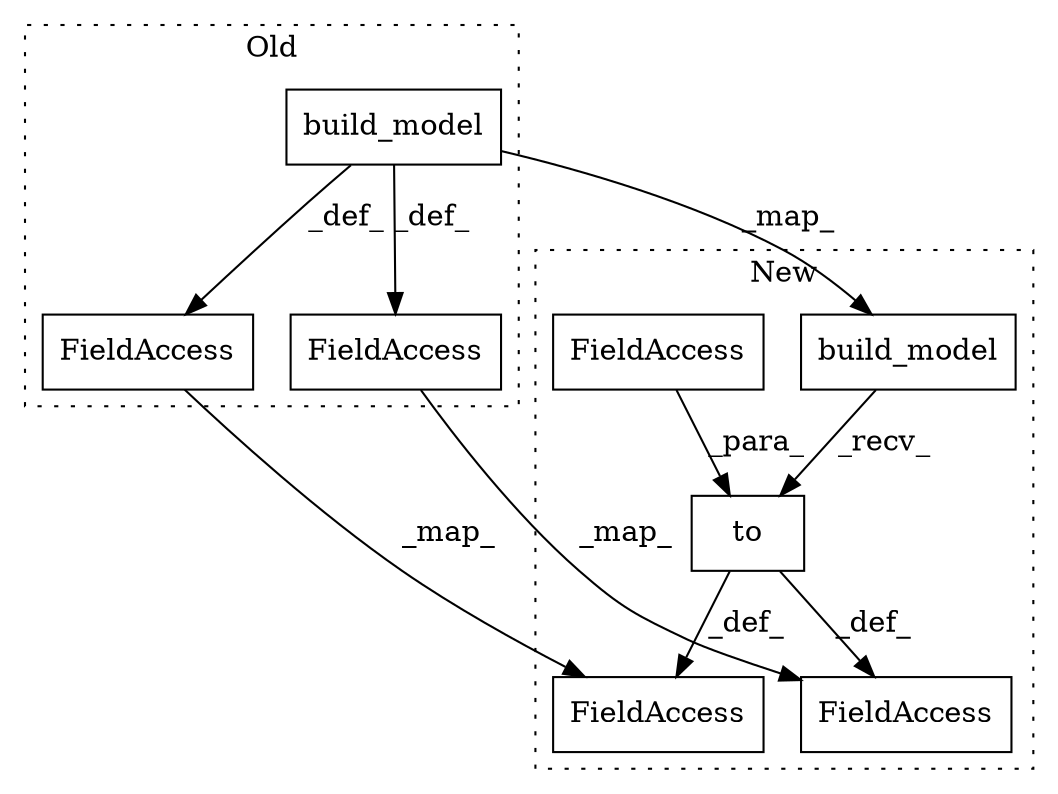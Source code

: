 digraph G {
subgraph cluster0 {
1 [label="build_model" a="32" s="37561" l="13" shape="box"];
4 [label="FieldAccess" a="22" s="37660" l="15" shape="box"];
6 [label="FieldAccess" a="22" s="37815" l="9" shape="box"];
label = "Old";
style="dotted";
}
subgraph cluster1 {
2 [label="build_model" a="32" s="37153" l="13" shape="box"];
3 [label="to" a="32" s="37167,37176" l="3,1" shape="box"];
5 [label="FieldAccess" a="22" s="37185" l="15" shape="box"];
7 [label="FieldAccess" a="22" s="37340" l="9" shape="box"];
8 [label="FieldAccess" a="22" s="37170" l="6" shape="box"];
label = "New";
style="dotted";
}
1 -> 4 [label="_def_"];
1 -> 6 [label="_def_"];
1 -> 2 [label="_map_"];
2 -> 3 [label="_recv_"];
3 -> 7 [label="_def_"];
3 -> 5 [label="_def_"];
4 -> 5 [label="_map_"];
6 -> 7 [label="_map_"];
8 -> 3 [label="_para_"];
}